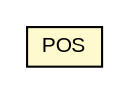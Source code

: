 #!/usr/local/bin/dot
#
# Class diagram 
# Generated by UMLGraph version R5_6-24-gf6e263 (http://www.umlgraph.org/)
#

digraph G {
	edge [fontname="arial",fontsize=10,labelfontname="arial",labelfontsize=10];
	node [fontname="arial",fontsize=10,shape=plaintext];
	nodesep=0.25;
	ranksep=0.5;
	// edu.arizona.biosemantics.semanticmarkup.markupelement.description.ling.learn.lib.unsupervised.POS
	c110554 [label=<<table title="edu.arizona.biosemantics.semanticmarkup.markupelement.description.ling.learn.lib.unsupervised.POS" border="0" cellborder="1" cellspacing="0" cellpadding="2" port="p" bgcolor="lemonChiffon" href="./POS.html">
		<tr><td><table border="0" cellspacing="0" cellpadding="1">
<tr><td align="center" balign="center"> POS </td></tr>
		</table></td></tr>
		</table>>, URL="./POS.html", fontname="arial", fontcolor="black", fontsize=10.0];
}

